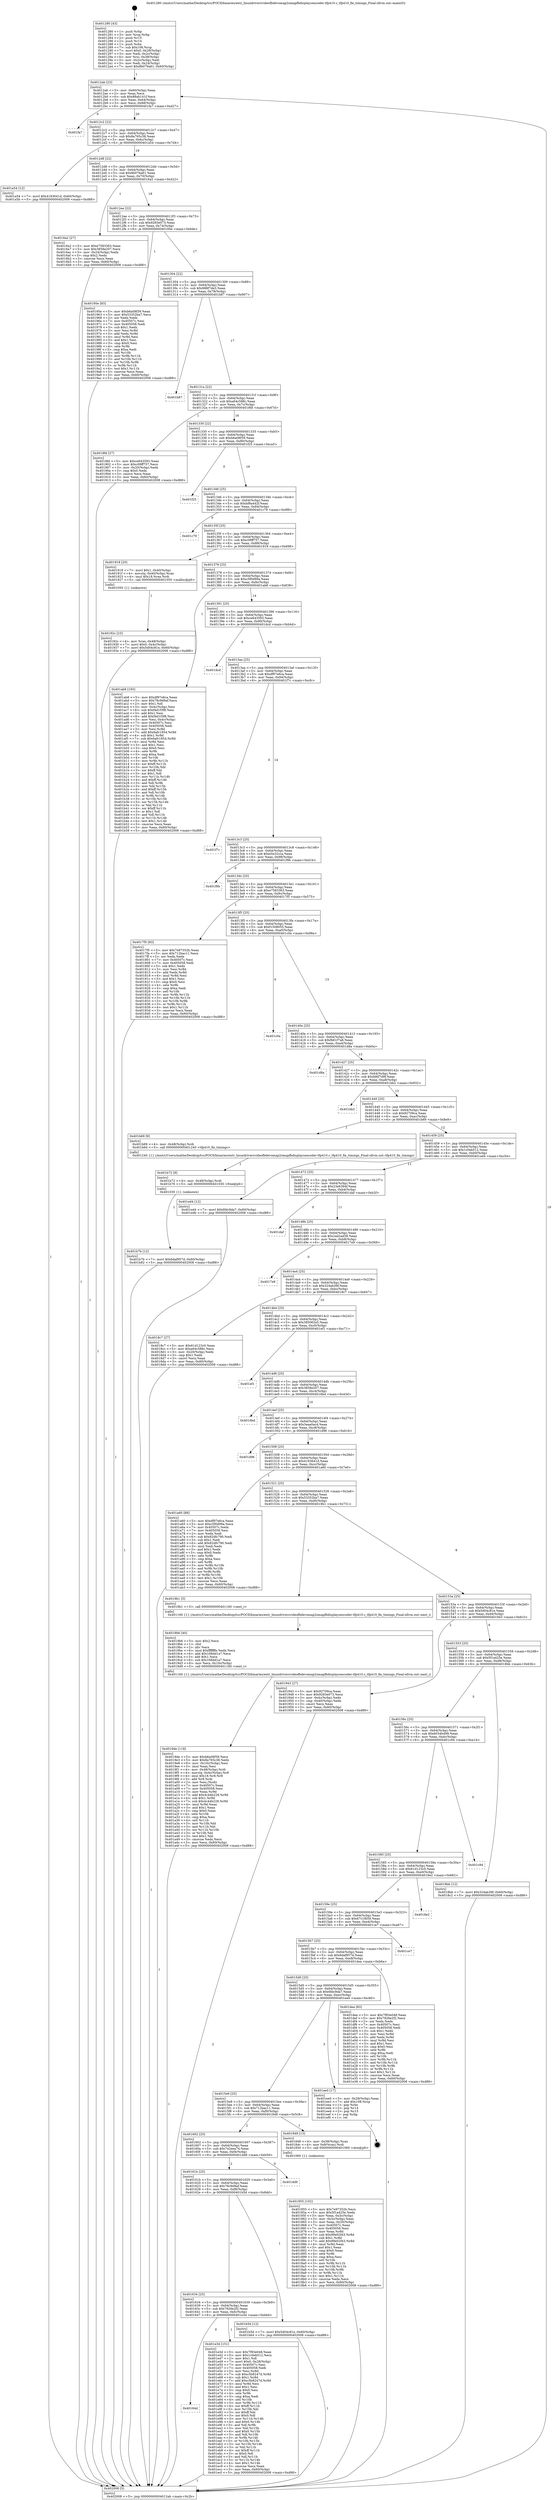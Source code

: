 digraph "0x401280" {
  label = "0x401280 (/mnt/c/Users/mathe/Desktop/tcc/POCII/binaries/extr_linuxdriversvideofbdevomap2omapfbdisplaysencoder-tfp410.c_tfp410_fix_timings_Final-ollvm.out::main(0))"
  labelloc = "t"
  node[shape=record]

  Entry [label="",width=0.3,height=0.3,shape=circle,fillcolor=black,style=filled]
  "0x4012ab" [label="{
     0x4012ab [23]\l
     | [instrs]\l
     &nbsp;&nbsp;0x4012ab \<+3\>: mov -0x60(%rbp),%eax\l
     &nbsp;&nbsp;0x4012ae \<+2\>: mov %eax,%ecx\l
     &nbsp;&nbsp;0x4012b0 \<+6\>: sub $0x88ab141f,%ecx\l
     &nbsp;&nbsp;0x4012b6 \<+3\>: mov %eax,-0x64(%rbp)\l
     &nbsp;&nbsp;0x4012b9 \<+3\>: mov %ecx,-0x68(%rbp)\l
     &nbsp;&nbsp;0x4012bc \<+6\>: je 0000000000401fa7 \<main+0xd27\>\l
  }"]
  "0x401fa7" [label="{
     0x401fa7\l
  }", style=dashed]
  "0x4012c2" [label="{
     0x4012c2 [22]\l
     | [instrs]\l
     &nbsp;&nbsp;0x4012c2 \<+5\>: jmp 00000000004012c7 \<main+0x47\>\l
     &nbsp;&nbsp;0x4012c7 \<+3\>: mov -0x64(%rbp),%eax\l
     &nbsp;&nbsp;0x4012ca \<+5\>: sub $0x8a765c38,%eax\l
     &nbsp;&nbsp;0x4012cf \<+3\>: mov %eax,-0x6c(%rbp)\l
     &nbsp;&nbsp;0x4012d2 \<+6\>: je 0000000000401a54 \<main+0x7d4\>\l
  }"]
  Exit [label="",width=0.3,height=0.3,shape=circle,fillcolor=black,style=filled,peripheries=2]
  "0x401a54" [label="{
     0x401a54 [12]\l
     | [instrs]\l
     &nbsp;&nbsp;0x401a54 \<+7\>: movl $0x4183641d,-0x60(%rbp)\l
     &nbsp;&nbsp;0x401a5b \<+5\>: jmp 0000000000402008 \<main+0xd88\>\l
  }"]
  "0x4012d8" [label="{
     0x4012d8 [22]\l
     | [instrs]\l
     &nbsp;&nbsp;0x4012d8 \<+5\>: jmp 00000000004012dd \<main+0x5d\>\l
     &nbsp;&nbsp;0x4012dd \<+3\>: mov -0x64(%rbp),%eax\l
     &nbsp;&nbsp;0x4012e0 \<+5\>: sub $0x8b076a61,%eax\l
     &nbsp;&nbsp;0x4012e5 \<+3\>: mov %eax,-0x70(%rbp)\l
     &nbsp;&nbsp;0x4012e8 \<+6\>: je 00000000004016a2 \<main+0x422\>\l
  }"]
  "0x40164d" [label="{
     0x40164d\l
  }", style=dashed]
  "0x4016a2" [label="{
     0x4016a2 [27]\l
     | [instrs]\l
     &nbsp;&nbsp;0x4016a2 \<+5\>: mov $0xe7583363,%eax\l
     &nbsp;&nbsp;0x4016a7 \<+5\>: mov $0x3858e207,%ecx\l
     &nbsp;&nbsp;0x4016ac \<+3\>: mov -0x24(%rbp),%edx\l
     &nbsp;&nbsp;0x4016af \<+3\>: cmp $0x2,%edx\l
     &nbsp;&nbsp;0x4016b2 \<+3\>: cmovne %ecx,%eax\l
     &nbsp;&nbsp;0x4016b5 \<+3\>: mov %eax,-0x60(%rbp)\l
     &nbsp;&nbsp;0x4016b8 \<+5\>: jmp 0000000000402008 \<main+0xd88\>\l
  }"]
  "0x4012ee" [label="{
     0x4012ee [22]\l
     | [instrs]\l
     &nbsp;&nbsp;0x4012ee \<+5\>: jmp 00000000004012f3 \<main+0x73\>\l
     &nbsp;&nbsp;0x4012f3 \<+3\>: mov -0x64(%rbp),%eax\l
     &nbsp;&nbsp;0x4012f6 \<+5\>: sub $0x9283e073,%eax\l
     &nbsp;&nbsp;0x4012fb \<+3\>: mov %eax,-0x74(%rbp)\l
     &nbsp;&nbsp;0x4012fe \<+6\>: je 000000000040195e \<main+0x6de\>\l
  }"]
  "0x402008" [label="{
     0x402008 [5]\l
     | [instrs]\l
     &nbsp;&nbsp;0x402008 \<+5\>: jmp 00000000004012ab \<main+0x2b\>\l
  }"]
  "0x401280" [label="{
     0x401280 [43]\l
     | [instrs]\l
     &nbsp;&nbsp;0x401280 \<+1\>: push %rbp\l
     &nbsp;&nbsp;0x401281 \<+3\>: mov %rsp,%rbp\l
     &nbsp;&nbsp;0x401284 \<+2\>: push %r15\l
     &nbsp;&nbsp;0x401286 \<+2\>: push %r14\l
     &nbsp;&nbsp;0x401288 \<+1\>: push %rbx\l
     &nbsp;&nbsp;0x401289 \<+7\>: sub $0x108,%rsp\l
     &nbsp;&nbsp;0x401290 \<+7\>: movl $0x0,-0x28(%rbp)\l
     &nbsp;&nbsp;0x401297 \<+3\>: mov %edi,-0x2c(%rbp)\l
     &nbsp;&nbsp;0x40129a \<+4\>: mov %rsi,-0x38(%rbp)\l
     &nbsp;&nbsp;0x40129e \<+3\>: mov -0x2c(%rbp),%edi\l
     &nbsp;&nbsp;0x4012a1 \<+3\>: mov %edi,-0x24(%rbp)\l
     &nbsp;&nbsp;0x4012a4 \<+7\>: movl $0x8b076a61,-0x60(%rbp)\l
  }"]
  "0x401e3d" [label="{
     0x401e3d [151]\l
     | [instrs]\l
     &nbsp;&nbsp;0x401e3d \<+5\>: mov $0x7f93e048,%eax\l
     &nbsp;&nbsp;0x401e42 \<+5\>: mov $0x1c0eb512,%ecx\l
     &nbsp;&nbsp;0x401e47 \<+2\>: mov $0x1,%dl\l
     &nbsp;&nbsp;0x401e49 \<+7\>: movl $0x0,-0x28(%rbp)\l
     &nbsp;&nbsp;0x401e50 \<+7\>: mov 0x40507c,%esi\l
     &nbsp;&nbsp;0x401e57 \<+7\>: mov 0x405058,%edi\l
     &nbsp;&nbsp;0x401e5e \<+3\>: mov %esi,%r8d\l
     &nbsp;&nbsp;0x401e61 \<+7\>: sub $0xc5b8247d,%r8d\l
     &nbsp;&nbsp;0x401e68 \<+4\>: sub $0x1,%r8d\l
     &nbsp;&nbsp;0x401e6c \<+7\>: add $0xc5b8247d,%r8d\l
     &nbsp;&nbsp;0x401e73 \<+4\>: imul %r8d,%esi\l
     &nbsp;&nbsp;0x401e77 \<+3\>: and $0x1,%esi\l
     &nbsp;&nbsp;0x401e7a \<+3\>: cmp $0x0,%esi\l
     &nbsp;&nbsp;0x401e7d \<+4\>: sete %r9b\l
     &nbsp;&nbsp;0x401e81 \<+3\>: cmp $0xa,%edi\l
     &nbsp;&nbsp;0x401e84 \<+4\>: setl %r10b\l
     &nbsp;&nbsp;0x401e88 \<+3\>: mov %r9b,%r11b\l
     &nbsp;&nbsp;0x401e8b \<+4\>: xor $0xff,%r11b\l
     &nbsp;&nbsp;0x401e8f \<+3\>: mov %r10b,%bl\l
     &nbsp;&nbsp;0x401e92 \<+3\>: xor $0xff,%bl\l
     &nbsp;&nbsp;0x401e95 \<+3\>: xor $0x0,%dl\l
     &nbsp;&nbsp;0x401e98 \<+3\>: mov %r11b,%r14b\l
     &nbsp;&nbsp;0x401e9b \<+4\>: and $0x0,%r14b\l
     &nbsp;&nbsp;0x401e9f \<+3\>: and %dl,%r9b\l
     &nbsp;&nbsp;0x401ea2 \<+3\>: mov %bl,%r15b\l
     &nbsp;&nbsp;0x401ea5 \<+4\>: and $0x0,%r15b\l
     &nbsp;&nbsp;0x401ea9 \<+3\>: and %dl,%r10b\l
     &nbsp;&nbsp;0x401eac \<+3\>: or %r9b,%r14b\l
     &nbsp;&nbsp;0x401eaf \<+3\>: or %r10b,%r15b\l
     &nbsp;&nbsp;0x401eb2 \<+3\>: xor %r15b,%r14b\l
     &nbsp;&nbsp;0x401eb5 \<+3\>: or %bl,%r11b\l
     &nbsp;&nbsp;0x401eb8 \<+4\>: xor $0xff,%r11b\l
     &nbsp;&nbsp;0x401ebc \<+3\>: or $0x0,%dl\l
     &nbsp;&nbsp;0x401ebf \<+3\>: and %dl,%r11b\l
     &nbsp;&nbsp;0x401ec2 \<+3\>: or %r11b,%r14b\l
     &nbsp;&nbsp;0x401ec5 \<+4\>: test $0x1,%r14b\l
     &nbsp;&nbsp;0x401ec9 \<+3\>: cmovne %ecx,%eax\l
     &nbsp;&nbsp;0x401ecc \<+3\>: mov %eax,-0x60(%rbp)\l
     &nbsp;&nbsp;0x401ecf \<+5\>: jmp 0000000000402008 \<main+0xd88\>\l
  }"]
  "0x40195e" [label="{
     0x40195e [83]\l
     | [instrs]\l
     &nbsp;&nbsp;0x40195e \<+5\>: mov $0xb6a08f39,%eax\l
     &nbsp;&nbsp;0x401963 \<+5\>: mov $0x53352ba7,%ecx\l
     &nbsp;&nbsp;0x401968 \<+2\>: xor %edx,%edx\l
     &nbsp;&nbsp;0x40196a \<+7\>: mov 0x40507c,%esi\l
     &nbsp;&nbsp;0x401971 \<+7\>: mov 0x405058,%edi\l
     &nbsp;&nbsp;0x401978 \<+3\>: sub $0x1,%edx\l
     &nbsp;&nbsp;0x40197b \<+3\>: mov %esi,%r8d\l
     &nbsp;&nbsp;0x40197e \<+3\>: add %edx,%r8d\l
     &nbsp;&nbsp;0x401981 \<+4\>: imul %r8d,%esi\l
     &nbsp;&nbsp;0x401985 \<+3\>: and $0x1,%esi\l
     &nbsp;&nbsp;0x401988 \<+3\>: cmp $0x0,%esi\l
     &nbsp;&nbsp;0x40198b \<+4\>: sete %r9b\l
     &nbsp;&nbsp;0x40198f \<+3\>: cmp $0xa,%edi\l
     &nbsp;&nbsp;0x401992 \<+4\>: setl %r10b\l
     &nbsp;&nbsp;0x401996 \<+3\>: mov %r9b,%r11b\l
     &nbsp;&nbsp;0x401999 \<+3\>: and %r10b,%r11b\l
     &nbsp;&nbsp;0x40199c \<+3\>: xor %r10b,%r9b\l
     &nbsp;&nbsp;0x40199f \<+3\>: or %r9b,%r11b\l
     &nbsp;&nbsp;0x4019a2 \<+4\>: test $0x1,%r11b\l
     &nbsp;&nbsp;0x4019a6 \<+3\>: cmovne %ecx,%eax\l
     &nbsp;&nbsp;0x4019a9 \<+3\>: mov %eax,-0x60(%rbp)\l
     &nbsp;&nbsp;0x4019ac \<+5\>: jmp 0000000000402008 \<main+0xd88\>\l
  }"]
  "0x401304" [label="{
     0x401304 [22]\l
     | [instrs]\l
     &nbsp;&nbsp;0x401304 \<+5\>: jmp 0000000000401309 \<main+0x89\>\l
     &nbsp;&nbsp;0x401309 \<+3\>: mov -0x64(%rbp),%eax\l
     &nbsp;&nbsp;0x40130c \<+5\>: sub $0x988f7de3,%eax\l
     &nbsp;&nbsp;0x401311 \<+3\>: mov %eax,-0x78(%rbp)\l
     &nbsp;&nbsp;0x401314 \<+6\>: je 0000000000401b87 \<main+0x907\>\l
  }"]
  "0x401b7b" [label="{
     0x401b7b [12]\l
     | [instrs]\l
     &nbsp;&nbsp;0x401b7b \<+7\>: movl $0x6daf957d,-0x60(%rbp)\l
     &nbsp;&nbsp;0x401b82 \<+5\>: jmp 0000000000402008 \<main+0xd88\>\l
  }"]
  "0x401b87" [label="{
     0x401b87\l
  }", style=dashed]
  "0x40131a" [label="{
     0x40131a [22]\l
     | [instrs]\l
     &nbsp;&nbsp;0x40131a \<+5\>: jmp 000000000040131f \<main+0x9f\>\l
     &nbsp;&nbsp;0x40131f \<+3\>: mov -0x64(%rbp),%eax\l
     &nbsp;&nbsp;0x401322 \<+5\>: sub $0xa64c588c,%eax\l
     &nbsp;&nbsp;0x401327 \<+3\>: mov %eax,-0x7c(%rbp)\l
     &nbsp;&nbsp;0x40132a \<+6\>: je 00000000004018fd \<main+0x67d\>\l
  }"]
  "0x401b72" [label="{
     0x401b72 [9]\l
     | [instrs]\l
     &nbsp;&nbsp;0x401b72 \<+4\>: mov -0x48(%rbp),%rdi\l
     &nbsp;&nbsp;0x401b76 \<+5\>: call 0000000000401030 \<free@plt\>\l
     | [calls]\l
     &nbsp;&nbsp;0x401030 \{1\} (unknown)\l
  }"]
  "0x4018fd" [label="{
     0x4018fd [27]\l
     | [instrs]\l
     &nbsp;&nbsp;0x4018fd \<+5\>: mov $0xce643593,%eax\l
     &nbsp;&nbsp;0x401902 \<+5\>: mov $0xc09ff757,%ecx\l
     &nbsp;&nbsp;0x401907 \<+3\>: mov -0x20(%rbp),%edx\l
     &nbsp;&nbsp;0x40190a \<+3\>: cmp $0x0,%edx\l
     &nbsp;&nbsp;0x40190d \<+3\>: cmove %ecx,%eax\l
     &nbsp;&nbsp;0x401910 \<+3\>: mov %eax,-0x60(%rbp)\l
     &nbsp;&nbsp;0x401913 \<+5\>: jmp 0000000000402008 \<main+0xd88\>\l
  }"]
  "0x401330" [label="{
     0x401330 [22]\l
     | [instrs]\l
     &nbsp;&nbsp;0x401330 \<+5\>: jmp 0000000000401335 \<main+0xb5\>\l
     &nbsp;&nbsp;0x401335 \<+3\>: mov -0x64(%rbp),%eax\l
     &nbsp;&nbsp;0x401338 \<+5\>: sub $0xb6a08f39,%eax\l
     &nbsp;&nbsp;0x40133d \<+3\>: mov %eax,-0x80(%rbp)\l
     &nbsp;&nbsp;0x401340 \<+6\>: je 0000000000401f25 \<main+0xca5\>\l
  }"]
  "0x401634" [label="{
     0x401634 [25]\l
     | [instrs]\l
     &nbsp;&nbsp;0x401634 \<+5\>: jmp 0000000000401639 \<main+0x3b9\>\l
     &nbsp;&nbsp;0x401639 \<+3\>: mov -0x64(%rbp),%eax\l
     &nbsp;&nbsp;0x40163c \<+5\>: sub $0x7926e2f2,%eax\l
     &nbsp;&nbsp;0x401641 \<+6\>: mov %eax,-0xfc(%rbp)\l
     &nbsp;&nbsp;0x401647 \<+6\>: je 0000000000401e3d \<main+0xbbd\>\l
  }"]
  "0x401f25" [label="{
     0x401f25\l
  }", style=dashed]
  "0x401346" [label="{
     0x401346 [25]\l
     | [instrs]\l
     &nbsp;&nbsp;0x401346 \<+5\>: jmp 000000000040134b \<main+0xcb\>\l
     &nbsp;&nbsp;0x40134b \<+3\>: mov -0x64(%rbp),%eax\l
     &nbsp;&nbsp;0x40134e \<+5\>: sub $0xbf8a442f,%eax\l
     &nbsp;&nbsp;0x401353 \<+6\>: mov %eax,-0x84(%rbp)\l
     &nbsp;&nbsp;0x401359 \<+6\>: je 0000000000401c79 \<main+0x9f9\>\l
  }"]
  "0x401b5d" [label="{
     0x401b5d [12]\l
     | [instrs]\l
     &nbsp;&nbsp;0x401b5d \<+7\>: movl $0x5d04c81e,-0x60(%rbp)\l
     &nbsp;&nbsp;0x401b64 \<+5\>: jmp 0000000000402008 \<main+0xd88\>\l
  }"]
  "0x401c79" [label="{
     0x401c79\l
  }", style=dashed]
  "0x40135f" [label="{
     0x40135f [25]\l
     | [instrs]\l
     &nbsp;&nbsp;0x40135f \<+5\>: jmp 0000000000401364 \<main+0xe4\>\l
     &nbsp;&nbsp;0x401364 \<+3\>: mov -0x64(%rbp),%eax\l
     &nbsp;&nbsp;0x401367 \<+5\>: sub $0xc09ff757,%eax\l
     &nbsp;&nbsp;0x40136c \<+6\>: mov %eax,-0x88(%rbp)\l
     &nbsp;&nbsp;0x401372 \<+6\>: je 0000000000401918 \<main+0x698\>\l
  }"]
  "0x40161b" [label="{
     0x40161b [25]\l
     | [instrs]\l
     &nbsp;&nbsp;0x40161b \<+5\>: jmp 0000000000401620 \<main+0x3a0\>\l
     &nbsp;&nbsp;0x401620 \<+3\>: mov -0x64(%rbp),%eax\l
     &nbsp;&nbsp;0x401623 \<+5\>: sub $0x78c9d9af,%eax\l
     &nbsp;&nbsp;0x401628 \<+6\>: mov %eax,-0xf8(%rbp)\l
     &nbsp;&nbsp;0x40162e \<+6\>: je 0000000000401b5d \<main+0x8dd\>\l
  }"]
  "0x401918" [label="{
     0x401918 [20]\l
     | [instrs]\l
     &nbsp;&nbsp;0x401918 \<+7\>: movl $0x1,-0x40(%rbp)\l
     &nbsp;&nbsp;0x40191f \<+4\>: movslq -0x40(%rbp),%rax\l
     &nbsp;&nbsp;0x401923 \<+4\>: imul $0x18,%rax,%rdi\l
     &nbsp;&nbsp;0x401927 \<+5\>: call 0000000000401050 \<malloc@plt\>\l
     | [calls]\l
     &nbsp;&nbsp;0x401050 \{1\} (unknown)\l
  }"]
  "0x401378" [label="{
     0x401378 [25]\l
     | [instrs]\l
     &nbsp;&nbsp;0x401378 \<+5\>: jmp 000000000040137d \<main+0xfd\>\l
     &nbsp;&nbsp;0x40137d \<+3\>: mov -0x64(%rbp),%eax\l
     &nbsp;&nbsp;0x401380 \<+5\>: sub $0xc5f0d99a,%eax\l
     &nbsp;&nbsp;0x401385 \<+6\>: mov %eax,-0x8c(%rbp)\l
     &nbsp;&nbsp;0x40138b \<+6\>: je 0000000000401ab8 \<main+0x838\>\l
  }"]
  "0x401dd9" [label="{
     0x401dd9\l
  }", style=dashed]
  "0x401ab8" [label="{
     0x401ab8 [165]\l
     | [instrs]\l
     &nbsp;&nbsp;0x401ab8 \<+5\>: mov $0xdf97e6ca,%eax\l
     &nbsp;&nbsp;0x401abd \<+5\>: mov $0x78c9d9af,%ecx\l
     &nbsp;&nbsp;0x401ac2 \<+2\>: mov $0x1,%dl\l
     &nbsp;&nbsp;0x401ac4 \<+3\>: mov -0x4c(%rbp),%esi\l
     &nbsp;&nbsp;0x401ac7 \<+6\>: sub $0xf4d1f3f8,%esi\l
     &nbsp;&nbsp;0x401acd \<+3\>: add $0x1,%esi\l
     &nbsp;&nbsp;0x401ad0 \<+6\>: add $0xf4d1f3f8,%esi\l
     &nbsp;&nbsp;0x401ad6 \<+3\>: mov %esi,-0x4c(%rbp)\l
     &nbsp;&nbsp;0x401ad9 \<+7\>: mov 0x40507c,%esi\l
     &nbsp;&nbsp;0x401ae0 \<+7\>: mov 0x405058,%edi\l
     &nbsp;&nbsp;0x401ae7 \<+3\>: mov %esi,%r8d\l
     &nbsp;&nbsp;0x401aea \<+7\>: add $0x6afc1854,%r8d\l
     &nbsp;&nbsp;0x401af1 \<+4\>: sub $0x1,%r8d\l
     &nbsp;&nbsp;0x401af5 \<+7\>: sub $0x6afc1854,%r8d\l
     &nbsp;&nbsp;0x401afc \<+4\>: imul %r8d,%esi\l
     &nbsp;&nbsp;0x401b00 \<+3\>: and $0x1,%esi\l
     &nbsp;&nbsp;0x401b03 \<+3\>: cmp $0x0,%esi\l
     &nbsp;&nbsp;0x401b06 \<+4\>: sete %r9b\l
     &nbsp;&nbsp;0x401b0a \<+3\>: cmp $0xa,%edi\l
     &nbsp;&nbsp;0x401b0d \<+4\>: setl %r10b\l
     &nbsp;&nbsp;0x401b11 \<+3\>: mov %r9b,%r11b\l
     &nbsp;&nbsp;0x401b14 \<+4\>: xor $0xff,%r11b\l
     &nbsp;&nbsp;0x401b18 \<+3\>: mov %r10b,%bl\l
     &nbsp;&nbsp;0x401b1b \<+3\>: xor $0xff,%bl\l
     &nbsp;&nbsp;0x401b1e \<+3\>: xor $0x1,%dl\l
     &nbsp;&nbsp;0x401b21 \<+3\>: mov %r11b,%r14b\l
     &nbsp;&nbsp;0x401b24 \<+4\>: and $0xff,%r14b\l
     &nbsp;&nbsp;0x401b28 \<+3\>: and %dl,%r9b\l
     &nbsp;&nbsp;0x401b2b \<+3\>: mov %bl,%r15b\l
     &nbsp;&nbsp;0x401b2e \<+4\>: and $0xff,%r15b\l
     &nbsp;&nbsp;0x401b32 \<+3\>: and %dl,%r10b\l
     &nbsp;&nbsp;0x401b35 \<+3\>: or %r9b,%r14b\l
     &nbsp;&nbsp;0x401b38 \<+3\>: or %r10b,%r15b\l
     &nbsp;&nbsp;0x401b3b \<+3\>: xor %r15b,%r14b\l
     &nbsp;&nbsp;0x401b3e \<+3\>: or %bl,%r11b\l
     &nbsp;&nbsp;0x401b41 \<+4\>: xor $0xff,%r11b\l
     &nbsp;&nbsp;0x401b45 \<+3\>: or $0x1,%dl\l
     &nbsp;&nbsp;0x401b48 \<+3\>: and %dl,%r11b\l
     &nbsp;&nbsp;0x401b4b \<+3\>: or %r11b,%r14b\l
     &nbsp;&nbsp;0x401b4e \<+4\>: test $0x1,%r14b\l
     &nbsp;&nbsp;0x401b52 \<+3\>: cmovne %ecx,%eax\l
     &nbsp;&nbsp;0x401b55 \<+3\>: mov %eax,-0x60(%rbp)\l
     &nbsp;&nbsp;0x401b58 \<+5\>: jmp 0000000000402008 \<main+0xd88\>\l
  }"]
  "0x401391" [label="{
     0x401391 [25]\l
     | [instrs]\l
     &nbsp;&nbsp;0x401391 \<+5\>: jmp 0000000000401396 \<main+0x116\>\l
     &nbsp;&nbsp;0x401396 \<+3\>: mov -0x64(%rbp),%eax\l
     &nbsp;&nbsp;0x401399 \<+5\>: sub $0xce643593,%eax\l
     &nbsp;&nbsp;0x40139e \<+6\>: mov %eax,-0x90(%rbp)\l
     &nbsp;&nbsp;0x4013a4 \<+6\>: je 0000000000401dcd \<main+0xb4d\>\l
  }"]
  "0x4019de" [label="{
     0x4019de [118]\l
     | [instrs]\l
     &nbsp;&nbsp;0x4019de \<+5\>: mov $0xb6a08f39,%ecx\l
     &nbsp;&nbsp;0x4019e3 \<+5\>: mov $0x8a765c38,%edx\l
     &nbsp;&nbsp;0x4019e8 \<+6\>: mov -0x10c(%rbp),%esi\l
     &nbsp;&nbsp;0x4019ee \<+3\>: imul %eax,%esi\l
     &nbsp;&nbsp;0x4019f1 \<+4\>: mov -0x48(%rbp),%rdi\l
     &nbsp;&nbsp;0x4019f5 \<+4\>: movslq -0x4c(%rbp),%r8\l
     &nbsp;&nbsp;0x4019f9 \<+4\>: imul $0x18,%r8,%r8\l
     &nbsp;&nbsp;0x4019fd \<+3\>: add %r8,%rdi\l
     &nbsp;&nbsp;0x401a00 \<+2\>: mov %esi,(%rdi)\l
     &nbsp;&nbsp;0x401a02 \<+7\>: mov 0x40507c,%eax\l
     &nbsp;&nbsp;0x401a09 \<+7\>: mov 0x405058,%esi\l
     &nbsp;&nbsp;0x401a10 \<+3\>: mov %eax,%r9d\l
     &nbsp;&nbsp;0x401a13 \<+7\>: add $0x4c44b228,%r9d\l
     &nbsp;&nbsp;0x401a1a \<+4\>: sub $0x1,%r9d\l
     &nbsp;&nbsp;0x401a1e \<+7\>: sub $0x4c44b228,%r9d\l
     &nbsp;&nbsp;0x401a25 \<+4\>: imul %r9d,%eax\l
     &nbsp;&nbsp;0x401a29 \<+3\>: and $0x1,%eax\l
     &nbsp;&nbsp;0x401a2c \<+3\>: cmp $0x0,%eax\l
     &nbsp;&nbsp;0x401a2f \<+4\>: sete %r10b\l
     &nbsp;&nbsp;0x401a33 \<+3\>: cmp $0xa,%esi\l
     &nbsp;&nbsp;0x401a36 \<+4\>: setl %r11b\l
     &nbsp;&nbsp;0x401a3a \<+3\>: mov %r10b,%bl\l
     &nbsp;&nbsp;0x401a3d \<+3\>: and %r11b,%bl\l
     &nbsp;&nbsp;0x401a40 \<+3\>: xor %r11b,%r10b\l
     &nbsp;&nbsp;0x401a43 \<+3\>: or %r10b,%bl\l
     &nbsp;&nbsp;0x401a46 \<+3\>: test $0x1,%bl\l
     &nbsp;&nbsp;0x401a49 \<+3\>: cmovne %edx,%ecx\l
     &nbsp;&nbsp;0x401a4c \<+3\>: mov %ecx,-0x60(%rbp)\l
     &nbsp;&nbsp;0x401a4f \<+5\>: jmp 0000000000402008 \<main+0xd88\>\l
  }"]
  "0x401dcd" [label="{
     0x401dcd\l
  }", style=dashed]
  "0x4013aa" [label="{
     0x4013aa [25]\l
     | [instrs]\l
     &nbsp;&nbsp;0x4013aa \<+5\>: jmp 00000000004013af \<main+0x12f\>\l
     &nbsp;&nbsp;0x4013af \<+3\>: mov -0x64(%rbp),%eax\l
     &nbsp;&nbsp;0x4013b2 \<+5\>: sub $0xdf97e6ca,%eax\l
     &nbsp;&nbsp;0x4013b7 \<+6\>: mov %eax,-0x94(%rbp)\l
     &nbsp;&nbsp;0x4013bd \<+6\>: je 0000000000401f7c \<main+0xcfc\>\l
  }"]
  "0x4019b6" [label="{
     0x4019b6 [40]\l
     | [instrs]\l
     &nbsp;&nbsp;0x4019b6 \<+5\>: mov $0x2,%ecx\l
     &nbsp;&nbsp;0x4019bb \<+1\>: cltd\l
     &nbsp;&nbsp;0x4019bc \<+2\>: idiv %ecx\l
     &nbsp;&nbsp;0x4019be \<+6\>: imul $0xfffffffe,%edx,%ecx\l
     &nbsp;&nbsp;0x4019c4 \<+6\>: add $0x168dd1a7,%ecx\l
     &nbsp;&nbsp;0x4019ca \<+3\>: add $0x1,%ecx\l
     &nbsp;&nbsp;0x4019cd \<+6\>: sub $0x168dd1a7,%ecx\l
     &nbsp;&nbsp;0x4019d3 \<+6\>: mov %ecx,-0x10c(%rbp)\l
     &nbsp;&nbsp;0x4019d9 \<+5\>: call 0000000000401160 \<next_i\>\l
     | [calls]\l
     &nbsp;&nbsp;0x401160 \{1\} (/mnt/c/Users/mathe/Desktop/tcc/POCII/binaries/extr_linuxdriversvideofbdevomap2omapfbdisplaysencoder-tfp410.c_tfp410_fix_timings_Final-ollvm.out::next_i)\l
  }"]
  "0x401f7c" [label="{
     0x401f7c\l
  }", style=dashed]
  "0x4013c3" [label="{
     0x4013c3 [25]\l
     | [instrs]\l
     &nbsp;&nbsp;0x4013c3 \<+5\>: jmp 00000000004013c8 \<main+0x148\>\l
     &nbsp;&nbsp;0x4013c8 \<+3\>: mov -0x64(%rbp),%eax\l
     &nbsp;&nbsp;0x4013cb \<+5\>: sub $0xe5e32cca,%eax\l
     &nbsp;&nbsp;0x4013d0 \<+6\>: mov %eax,-0x98(%rbp)\l
     &nbsp;&nbsp;0x4013d6 \<+6\>: je 0000000000401f9b \<main+0xd1b\>\l
  }"]
  "0x40192c" [label="{
     0x40192c [23]\l
     | [instrs]\l
     &nbsp;&nbsp;0x40192c \<+4\>: mov %rax,-0x48(%rbp)\l
     &nbsp;&nbsp;0x401930 \<+7\>: movl $0x0,-0x4c(%rbp)\l
     &nbsp;&nbsp;0x401937 \<+7\>: movl $0x5d04c81e,-0x60(%rbp)\l
     &nbsp;&nbsp;0x40193e \<+5\>: jmp 0000000000402008 \<main+0xd88\>\l
  }"]
  "0x401f9b" [label="{
     0x401f9b\l
  }", style=dashed]
  "0x4013dc" [label="{
     0x4013dc [25]\l
     | [instrs]\l
     &nbsp;&nbsp;0x4013dc \<+5\>: jmp 00000000004013e1 \<main+0x161\>\l
     &nbsp;&nbsp;0x4013e1 \<+3\>: mov -0x64(%rbp),%eax\l
     &nbsp;&nbsp;0x4013e4 \<+5\>: sub $0xe7583363,%eax\l
     &nbsp;&nbsp;0x4013e9 \<+6\>: mov %eax,-0x9c(%rbp)\l
     &nbsp;&nbsp;0x4013ef \<+6\>: je 00000000004017f5 \<main+0x575\>\l
  }"]
  "0x401855" [label="{
     0x401855 [102]\l
     | [instrs]\l
     &nbsp;&nbsp;0x401855 \<+5\>: mov $0x7e97352b,%ecx\l
     &nbsp;&nbsp;0x40185a \<+5\>: mov $0x5f1a425e,%edx\l
     &nbsp;&nbsp;0x40185f \<+3\>: mov %eax,-0x3c(%rbp)\l
     &nbsp;&nbsp;0x401862 \<+3\>: mov -0x3c(%rbp),%eax\l
     &nbsp;&nbsp;0x401865 \<+3\>: mov %eax,-0x20(%rbp)\l
     &nbsp;&nbsp;0x401868 \<+7\>: mov 0x40507c,%eax\l
     &nbsp;&nbsp;0x40186f \<+7\>: mov 0x405058,%esi\l
     &nbsp;&nbsp;0x401876 \<+3\>: mov %eax,%r8d\l
     &nbsp;&nbsp;0x401879 \<+7\>: sub $0x99e02f43,%r8d\l
     &nbsp;&nbsp;0x401880 \<+4\>: sub $0x1,%r8d\l
     &nbsp;&nbsp;0x401884 \<+7\>: add $0x99e02f43,%r8d\l
     &nbsp;&nbsp;0x40188b \<+4\>: imul %r8d,%eax\l
     &nbsp;&nbsp;0x40188f \<+3\>: and $0x1,%eax\l
     &nbsp;&nbsp;0x401892 \<+3\>: cmp $0x0,%eax\l
     &nbsp;&nbsp;0x401895 \<+4\>: sete %r9b\l
     &nbsp;&nbsp;0x401899 \<+3\>: cmp $0xa,%esi\l
     &nbsp;&nbsp;0x40189c \<+4\>: setl %r10b\l
     &nbsp;&nbsp;0x4018a0 \<+3\>: mov %r9b,%r11b\l
     &nbsp;&nbsp;0x4018a3 \<+3\>: and %r10b,%r11b\l
     &nbsp;&nbsp;0x4018a6 \<+3\>: xor %r10b,%r9b\l
     &nbsp;&nbsp;0x4018a9 \<+3\>: or %r9b,%r11b\l
     &nbsp;&nbsp;0x4018ac \<+4\>: test $0x1,%r11b\l
     &nbsp;&nbsp;0x4018b0 \<+3\>: cmovne %edx,%ecx\l
     &nbsp;&nbsp;0x4018b3 \<+3\>: mov %ecx,-0x60(%rbp)\l
     &nbsp;&nbsp;0x4018b6 \<+5\>: jmp 0000000000402008 \<main+0xd88\>\l
  }"]
  "0x4017f5" [label="{
     0x4017f5 [83]\l
     | [instrs]\l
     &nbsp;&nbsp;0x4017f5 \<+5\>: mov $0x7e97352b,%eax\l
     &nbsp;&nbsp;0x4017fa \<+5\>: mov $0x712bac11,%ecx\l
     &nbsp;&nbsp;0x4017ff \<+2\>: xor %edx,%edx\l
     &nbsp;&nbsp;0x401801 \<+7\>: mov 0x40507c,%esi\l
     &nbsp;&nbsp;0x401808 \<+7\>: mov 0x405058,%edi\l
     &nbsp;&nbsp;0x40180f \<+3\>: sub $0x1,%edx\l
     &nbsp;&nbsp;0x401812 \<+3\>: mov %esi,%r8d\l
     &nbsp;&nbsp;0x401815 \<+3\>: add %edx,%r8d\l
     &nbsp;&nbsp;0x401818 \<+4\>: imul %r8d,%esi\l
     &nbsp;&nbsp;0x40181c \<+3\>: and $0x1,%esi\l
     &nbsp;&nbsp;0x40181f \<+3\>: cmp $0x0,%esi\l
     &nbsp;&nbsp;0x401822 \<+4\>: sete %r9b\l
     &nbsp;&nbsp;0x401826 \<+3\>: cmp $0xa,%edi\l
     &nbsp;&nbsp;0x401829 \<+4\>: setl %r10b\l
     &nbsp;&nbsp;0x40182d \<+3\>: mov %r9b,%r11b\l
     &nbsp;&nbsp;0x401830 \<+3\>: and %r10b,%r11b\l
     &nbsp;&nbsp;0x401833 \<+3\>: xor %r10b,%r9b\l
     &nbsp;&nbsp;0x401836 \<+3\>: or %r9b,%r11b\l
     &nbsp;&nbsp;0x401839 \<+4\>: test $0x1,%r11b\l
     &nbsp;&nbsp;0x40183d \<+3\>: cmovne %ecx,%eax\l
     &nbsp;&nbsp;0x401840 \<+3\>: mov %eax,-0x60(%rbp)\l
     &nbsp;&nbsp;0x401843 \<+5\>: jmp 0000000000402008 \<main+0xd88\>\l
  }"]
  "0x4013f5" [label="{
     0x4013f5 [25]\l
     | [instrs]\l
     &nbsp;&nbsp;0x4013f5 \<+5\>: jmp 00000000004013fa \<main+0x17a\>\l
     &nbsp;&nbsp;0x4013fa \<+3\>: mov -0x64(%rbp),%eax\l
     &nbsp;&nbsp;0x4013fd \<+5\>: sub $0xf1508055,%eax\l
     &nbsp;&nbsp;0x401402 \<+6\>: mov %eax,-0xa0(%rbp)\l
     &nbsp;&nbsp;0x401408 \<+6\>: je 0000000000401c0a \<main+0x98a\>\l
  }"]
  "0x401602" [label="{
     0x401602 [25]\l
     | [instrs]\l
     &nbsp;&nbsp;0x401602 \<+5\>: jmp 0000000000401607 \<main+0x387\>\l
     &nbsp;&nbsp;0x401607 \<+3\>: mov -0x64(%rbp),%eax\l
     &nbsp;&nbsp;0x40160a \<+5\>: sub $0x742eea74,%eax\l
     &nbsp;&nbsp;0x40160f \<+6\>: mov %eax,-0xf4(%rbp)\l
     &nbsp;&nbsp;0x401615 \<+6\>: je 0000000000401dd9 \<main+0xb59\>\l
  }"]
  "0x401c0a" [label="{
     0x401c0a\l
  }", style=dashed]
  "0x40140e" [label="{
     0x40140e [25]\l
     | [instrs]\l
     &nbsp;&nbsp;0x40140e \<+5\>: jmp 0000000000401413 \<main+0x193\>\l
     &nbsp;&nbsp;0x401413 \<+3\>: mov -0x64(%rbp),%eax\l
     &nbsp;&nbsp;0x401416 \<+5\>: sub $0xfb61f7a8,%eax\l
     &nbsp;&nbsp;0x40141b \<+6\>: mov %eax,-0xa4(%rbp)\l
     &nbsp;&nbsp;0x401421 \<+6\>: je 0000000000401d8a \<main+0xb0a\>\l
  }"]
  "0x401848" [label="{
     0x401848 [13]\l
     | [instrs]\l
     &nbsp;&nbsp;0x401848 \<+4\>: mov -0x38(%rbp),%rax\l
     &nbsp;&nbsp;0x40184c \<+4\>: mov 0x8(%rax),%rdi\l
     &nbsp;&nbsp;0x401850 \<+5\>: call 0000000000401060 \<atoi@plt\>\l
     | [calls]\l
     &nbsp;&nbsp;0x401060 \{1\} (unknown)\l
  }"]
  "0x401d8a" [label="{
     0x401d8a\l
  }", style=dashed]
  "0x401427" [label="{
     0x401427 [25]\l
     | [instrs]\l
     &nbsp;&nbsp;0x401427 \<+5\>: jmp 000000000040142c \<main+0x1ac\>\l
     &nbsp;&nbsp;0x40142c \<+3\>: mov -0x64(%rbp),%eax\l
     &nbsp;&nbsp;0x40142f \<+5\>: sub $0xfd6f7d9f,%eax\l
     &nbsp;&nbsp;0x401434 \<+6\>: mov %eax,-0xa8(%rbp)\l
     &nbsp;&nbsp;0x40143a \<+6\>: je 0000000000401bb2 \<main+0x932\>\l
  }"]
  "0x4015e9" [label="{
     0x4015e9 [25]\l
     | [instrs]\l
     &nbsp;&nbsp;0x4015e9 \<+5\>: jmp 00000000004015ee \<main+0x36e\>\l
     &nbsp;&nbsp;0x4015ee \<+3\>: mov -0x64(%rbp),%eax\l
     &nbsp;&nbsp;0x4015f1 \<+5\>: sub $0x712bac11,%eax\l
     &nbsp;&nbsp;0x4015f6 \<+6\>: mov %eax,-0xf0(%rbp)\l
     &nbsp;&nbsp;0x4015fc \<+6\>: je 0000000000401848 \<main+0x5c8\>\l
  }"]
  "0x401bb2" [label="{
     0x401bb2\l
  }", style=dashed]
  "0x401440" [label="{
     0x401440 [25]\l
     | [instrs]\l
     &nbsp;&nbsp;0x401440 \<+5\>: jmp 0000000000401445 \<main+0x1c5\>\l
     &nbsp;&nbsp;0x401445 \<+3\>: mov -0x64(%rbp),%eax\l
     &nbsp;&nbsp;0x401448 \<+5\>: sub $0x92709ca,%eax\l
     &nbsp;&nbsp;0x40144d \<+6\>: mov %eax,-0xac(%rbp)\l
     &nbsp;&nbsp;0x401453 \<+6\>: je 0000000000401b69 \<main+0x8e9\>\l
  }"]
  "0x401ee0" [label="{
     0x401ee0 [17]\l
     | [instrs]\l
     &nbsp;&nbsp;0x401ee0 \<+3\>: mov -0x28(%rbp),%eax\l
     &nbsp;&nbsp;0x401ee3 \<+7\>: add $0x108,%rsp\l
     &nbsp;&nbsp;0x401eea \<+1\>: pop %rbx\l
     &nbsp;&nbsp;0x401eeb \<+2\>: pop %r14\l
     &nbsp;&nbsp;0x401eed \<+2\>: pop %r15\l
     &nbsp;&nbsp;0x401eef \<+1\>: pop %rbp\l
     &nbsp;&nbsp;0x401ef0 \<+1\>: ret\l
  }"]
  "0x401b69" [label="{
     0x401b69 [9]\l
     | [instrs]\l
     &nbsp;&nbsp;0x401b69 \<+4\>: mov -0x48(%rbp),%rdi\l
     &nbsp;&nbsp;0x401b6d \<+5\>: call 0000000000401240 \<tfp410_fix_timings\>\l
     | [calls]\l
     &nbsp;&nbsp;0x401240 \{1\} (/mnt/c/Users/mathe/Desktop/tcc/POCII/binaries/extr_linuxdriversvideofbdevomap2omapfbdisplaysencoder-tfp410.c_tfp410_fix_timings_Final-ollvm.out::tfp410_fix_timings)\l
  }"]
  "0x401459" [label="{
     0x401459 [25]\l
     | [instrs]\l
     &nbsp;&nbsp;0x401459 \<+5\>: jmp 000000000040145e \<main+0x1de\>\l
     &nbsp;&nbsp;0x40145e \<+3\>: mov -0x64(%rbp),%eax\l
     &nbsp;&nbsp;0x401461 \<+5\>: sub $0x1c0eb512,%eax\l
     &nbsp;&nbsp;0x401466 \<+6\>: mov %eax,-0xb0(%rbp)\l
     &nbsp;&nbsp;0x40146c \<+6\>: je 0000000000401ed4 \<main+0xc54\>\l
  }"]
  "0x4015d0" [label="{
     0x4015d0 [25]\l
     | [instrs]\l
     &nbsp;&nbsp;0x4015d0 \<+5\>: jmp 00000000004015d5 \<main+0x355\>\l
     &nbsp;&nbsp;0x4015d5 \<+3\>: mov -0x64(%rbp),%eax\l
     &nbsp;&nbsp;0x4015d8 \<+5\>: sub $0x6fdc9da7,%eax\l
     &nbsp;&nbsp;0x4015dd \<+6\>: mov %eax,-0xec(%rbp)\l
     &nbsp;&nbsp;0x4015e3 \<+6\>: je 0000000000401ee0 \<main+0xc60\>\l
  }"]
  "0x401ed4" [label="{
     0x401ed4 [12]\l
     | [instrs]\l
     &nbsp;&nbsp;0x401ed4 \<+7\>: movl $0x6fdc9da7,-0x60(%rbp)\l
     &nbsp;&nbsp;0x401edb \<+5\>: jmp 0000000000402008 \<main+0xd88\>\l
  }"]
  "0x401472" [label="{
     0x401472 [25]\l
     | [instrs]\l
     &nbsp;&nbsp;0x401472 \<+5\>: jmp 0000000000401477 \<main+0x1f7\>\l
     &nbsp;&nbsp;0x401477 \<+3\>: mov -0x64(%rbp),%eax\l
     &nbsp;&nbsp;0x40147a \<+5\>: sub $0x23e6394f,%eax\l
     &nbsp;&nbsp;0x40147f \<+6\>: mov %eax,-0xb4(%rbp)\l
     &nbsp;&nbsp;0x401485 \<+6\>: je 0000000000401daf \<main+0xb2f\>\l
  }"]
  "0x401dea" [label="{
     0x401dea [83]\l
     | [instrs]\l
     &nbsp;&nbsp;0x401dea \<+5\>: mov $0x7f93e048,%eax\l
     &nbsp;&nbsp;0x401def \<+5\>: mov $0x7926e2f2,%ecx\l
     &nbsp;&nbsp;0x401df4 \<+2\>: xor %edx,%edx\l
     &nbsp;&nbsp;0x401df6 \<+7\>: mov 0x40507c,%esi\l
     &nbsp;&nbsp;0x401dfd \<+7\>: mov 0x405058,%edi\l
     &nbsp;&nbsp;0x401e04 \<+3\>: sub $0x1,%edx\l
     &nbsp;&nbsp;0x401e07 \<+3\>: mov %esi,%r8d\l
     &nbsp;&nbsp;0x401e0a \<+3\>: add %edx,%r8d\l
     &nbsp;&nbsp;0x401e0d \<+4\>: imul %r8d,%esi\l
     &nbsp;&nbsp;0x401e11 \<+3\>: and $0x1,%esi\l
     &nbsp;&nbsp;0x401e14 \<+3\>: cmp $0x0,%esi\l
     &nbsp;&nbsp;0x401e17 \<+4\>: sete %r9b\l
     &nbsp;&nbsp;0x401e1b \<+3\>: cmp $0xa,%edi\l
     &nbsp;&nbsp;0x401e1e \<+4\>: setl %r10b\l
     &nbsp;&nbsp;0x401e22 \<+3\>: mov %r9b,%r11b\l
     &nbsp;&nbsp;0x401e25 \<+3\>: and %r10b,%r11b\l
     &nbsp;&nbsp;0x401e28 \<+3\>: xor %r10b,%r9b\l
     &nbsp;&nbsp;0x401e2b \<+3\>: or %r9b,%r11b\l
     &nbsp;&nbsp;0x401e2e \<+4\>: test $0x1,%r11b\l
     &nbsp;&nbsp;0x401e32 \<+3\>: cmovne %ecx,%eax\l
     &nbsp;&nbsp;0x401e35 \<+3\>: mov %eax,-0x60(%rbp)\l
     &nbsp;&nbsp;0x401e38 \<+5\>: jmp 0000000000402008 \<main+0xd88\>\l
  }"]
  "0x401daf" [label="{
     0x401daf\l
  }", style=dashed]
  "0x40148b" [label="{
     0x40148b [25]\l
     | [instrs]\l
     &nbsp;&nbsp;0x40148b \<+5\>: jmp 0000000000401490 \<main+0x210\>\l
     &nbsp;&nbsp;0x401490 \<+3\>: mov -0x64(%rbp),%eax\l
     &nbsp;&nbsp;0x401493 \<+5\>: sub $0x2ad2ad38,%eax\l
     &nbsp;&nbsp;0x401498 \<+6\>: mov %eax,-0xb8(%rbp)\l
     &nbsp;&nbsp;0x40149e \<+6\>: je 00000000004017e9 \<main+0x569\>\l
  }"]
  "0x4015b7" [label="{
     0x4015b7 [25]\l
     | [instrs]\l
     &nbsp;&nbsp;0x4015b7 \<+5\>: jmp 00000000004015bc \<main+0x33c\>\l
     &nbsp;&nbsp;0x4015bc \<+3\>: mov -0x64(%rbp),%eax\l
     &nbsp;&nbsp;0x4015bf \<+5\>: sub $0x6daf957d,%eax\l
     &nbsp;&nbsp;0x4015c4 \<+6\>: mov %eax,-0xe8(%rbp)\l
     &nbsp;&nbsp;0x4015ca \<+6\>: je 0000000000401dea \<main+0xb6a\>\l
  }"]
  "0x4017e9" [label="{
     0x4017e9\l
  }", style=dashed]
  "0x4014a4" [label="{
     0x4014a4 [25]\l
     | [instrs]\l
     &nbsp;&nbsp;0x4014a4 \<+5\>: jmp 00000000004014a9 \<main+0x229\>\l
     &nbsp;&nbsp;0x4014a9 \<+3\>: mov -0x64(%rbp),%eax\l
     &nbsp;&nbsp;0x4014ac \<+5\>: sub $0x324ab39f,%eax\l
     &nbsp;&nbsp;0x4014b1 \<+6\>: mov %eax,-0xbc(%rbp)\l
     &nbsp;&nbsp;0x4014b7 \<+6\>: je 00000000004018c7 \<main+0x647\>\l
  }"]
  "0x401ce7" [label="{
     0x401ce7\l
  }", style=dashed]
  "0x4018c7" [label="{
     0x4018c7 [27]\l
     | [instrs]\l
     &nbsp;&nbsp;0x4018c7 \<+5\>: mov $0x61d123c0,%eax\l
     &nbsp;&nbsp;0x4018cc \<+5\>: mov $0xa64c588c,%ecx\l
     &nbsp;&nbsp;0x4018d1 \<+3\>: mov -0x20(%rbp),%edx\l
     &nbsp;&nbsp;0x4018d4 \<+3\>: cmp $0x1,%edx\l
     &nbsp;&nbsp;0x4018d7 \<+3\>: cmovl %ecx,%eax\l
     &nbsp;&nbsp;0x4018da \<+3\>: mov %eax,-0x60(%rbp)\l
     &nbsp;&nbsp;0x4018dd \<+5\>: jmp 0000000000402008 \<main+0xd88\>\l
  }"]
  "0x4014bd" [label="{
     0x4014bd [25]\l
     | [instrs]\l
     &nbsp;&nbsp;0x4014bd \<+5\>: jmp 00000000004014c2 \<main+0x242\>\l
     &nbsp;&nbsp;0x4014c2 \<+3\>: mov -0x64(%rbp),%eax\l
     &nbsp;&nbsp;0x4014c5 \<+5\>: sub $0x385062e5,%eax\l
     &nbsp;&nbsp;0x4014ca \<+6\>: mov %eax,-0xc0(%rbp)\l
     &nbsp;&nbsp;0x4014d0 \<+6\>: je 0000000000401ef1 \<main+0xc71\>\l
  }"]
  "0x40159e" [label="{
     0x40159e [25]\l
     | [instrs]\l
     &nbsp;&nbsp;0x40159e \<+5\>: jmp 00000000004015a3 \<main+0x323\>\l
     &nbsp;&nbsp;0x4015a3 \<+3\>: mov -0x64(%rbp),%eax\l
     &nbsp;&nbsp;0x4015a6 \<+5\>: sub $0x67c1f659,%eax\l
     &nbsp;&nbsp;0x4015ab \<+6\>: mov %eax,-0xe4(%rbp)\l
     &nbsp;&nbsp;0x4015b1 \<+6\>: je 0000000000401ce7 \<main+0xa67\>\l
  }"]
  "0x401ef1" [label="{
     0x401ef1\l
  }", style=dashed]
  "0x4014d6" [label="{
     0x4014d6 [25]\l
     | [instrs]\l
     &nbsp;&nbsp;0x4014d6 \<+5\>: jmp 00000000004014db \<main+0x25b\>\l
     &nbsp;&nbsp;0x4014db \<+3\>: mov -0x64(%rbp),%eax\l
     &nbsp;&nbsp;0x4014de \<+5\>: sub $0x3858e207,%eax\l
     &nbsp;&nbsp;0x4014e3 \<+6\>: mov %eax,-0xc4(%rbp)\l
     &nbsp;&nbsp;0x4014e9 \<+6\>: je 00000000004016bd \<main+0x43d\>\l
  }"]
  "0x4018e2" [label="{
     0x4018e2\l
  }", style=dashed]
  "0x4016bd" [label="{
     0x4016bd\l
  }", style=dashed]
  "0x4014ef" [label="{
     0x4014ef [25]\l
     | [instrs]\l
     &nbsp;&nbsp;0x4014ef \<+5\>: jmp 00000000004014f4 \<main+0x274\>\l
     &nbsp;&nbsp;0x4014f4 \<+3\>: mov -0x64(%rbp),%eax\l
     &nbsp;&nbsp;0x4014f7 \<+5\>: sub $0x3eaa0ac4,%eax\l
     &nbsp;&nbsp;0x4014fc \<+6\>: mov %eax,-0xc8(%rbp)\l
     &nbsp;&nbsp;0x401502 \<+6\>: je 0000000000401d96 \<main+0xb16\>\l
  }"]
  "0x401585" [label="{
     0x401585 [25]\l
     | [instrs]\l
     &nbsp;&nbsp;0x401585 \<+5\>: jmp 000000000040158a \<main+0x30a\>\l
     &nbsp;&nbsp;0x40158a \<+3\>: mov -0x64(%rbp),%eax\l
     &nbsp;&nbsp;0x40158d \<+5\>: sub $0x61d123c0,%eax\l
     &nbsp;&nbsp;0x401592 \<+6\>: mov %eax,-0xe0(%rbp)\l
     &nbsp;&nbsp;0x401598 \<+6\>: je 00000000004018e2 \<main+0x662\>\l
  }"]
  "0x401d96" [label="{
     0x401d96\l
  }", style=dashed]
  "0x401508" [label="{
     0x401508 [25]\l
     | [instrs]\l
     &nbsp;&nbsp;0x401508 \<+5\>: jmp 000000000040150d \<main+0x28d\>\l
     &nbsp;&nbsp;0x40150d \<+3\>: mov -0x64(%rbp),%eax\l
     &nbsp;&nbsp;0x401510 \<+5\>: sub $0x4183641d,%eax\l
     &nbsp;&nbsp;0x401515 \<+6\>: mov %eax,-0xcc(%rbp)\l
     &nbsp;&nbsp;0x40151b \<+6\>: je 0000000000401a60 \<main+0x7e0\>\l
  }"]
  "0x401c94" [label="{
     0x401c94\l
  }", style=dashed]
  "0x401a60" [label="{
     0x401a60 [88]\l
     | [instrs]\l
     &nbsp;&nbsp;0x401a60 \<+5\>: mov $0xdf97e6ca,%eax\l
     &nbsp;&nbsp;0x401a65 \<+5\>: mov $0xc5f0d99a,%ecx\l
     &nbsp;&nbsp;0x401a6a \<+7\>: mov 0x40507c,%edx\l
     &nbsp;&nbsp;0x401a71 \<+7\>: mov 0x405058,%esi\l
     &nbsp;&nbsp;0x401a78 \<+2\>: mov %edx,%edi\l
     &nbsp;&nbsp;0x401a7a \<+6\>: sub $0x82dfc790,%edi\l
     &nbsp;&nbsp;0x401a80 \<+3\>: sub $0x1,%edi\l
     &nbsp;&nbsp;0x401a83 \<+6\>: add $0x82dfc790,%edi\l
     &nbsp;&nbsp;0x401a89 \<+3\>: imul %edi,%edx\l
     &nbsp;&nbsp;0x401a8c \<+3\>: and $0x1,%edx\l
     &nbsp;&nbsp;0x401a8f \<+3\>: cmp $0x0,%edx\l
     &nbsp;&nbsp;0x401a92 \<+4\>: sete %r8b\l
     &nbsp;&nbsp;0x401a96 \<+3\>: cmp $0xa,%esi\l
     &nbsp;&nbsp;0x401a99 \<+4\>: setl %r9b\l
     &nbsp;&nbsp;0x401a9d \<+3\>: mov %r8b,%r10b\l
     &nbsp;&nbsp;0x401aa0 \<+3\>: and %r9b,%r10b\l
     &nbsp;&nbsp;0x401aa3 \<+3\>: xor %r9b,%r8b\l
     &nbsp;&nbsp;0x401aa6 \<+3\>: or %r8b,%r10b\l
     &nbsp;&nbsp;0x401aa9 \<+4\>: test $0x1,%r10b\l
     &nbsp;&nbsp;0x401aad \<+3\>: cmovne %ecx,%eax\l
     &nbsp;&nbsp;0x401ab0 \<+3\>: mov %eax,-0x60(%rbp)\l
     &nbsp;&nbsp;0x401ab3 \<+5\>: jmp 0000000000402008 \<main+0xd88\>\l
  }"]
  "0x401521" [label="{
     0x401521 [25]\l
     | [instrs]\l
     &nbsp;&nbsp;0x401521 \<+5\>: jmp 0000000000401526 \<main+0x2a6\>\l
     &nbsp;&nbsp;0x401526 \<+3\>: mov -0x64(%rbp),%eax\l
     &nbsp;&nbsp;0x401529 \<+5\>: sub $0x53352ba7,%eax\l
     &nbsp;&nbsp;0x40152e \<+6\>: mov %eax,-0xd0(%rbp)\l
     &nbsp;&nbsp;0x401534 \<+6\>: je 00000000004019b1 \<main+0x731\>\l
  }"]
  "0x40156c" [label="{
     0x40156c [25]\l
     | [instrs]\l
     &nbsp;&nbsp;0x40156c \<+5\>: jmp 0000000000401571 \<main+0x2f1\>\l
     &nbsp;&nbsp;0x401571 \<+3\>: mov -0x64(%rbp),%eax\l
     &nbsp;&nbsp;0x401574 \<+5\>: sub $0x6034b499,%eax\l
     &nbsp;&nbsp;0x401579 \<+6\>: mov %eax,-0xdc(%rbp)\l
     &nbsp;&nbsp;0x40157f \<+6\>: je 0000000000401c94 \<main+0xa14\>\l
  }"]
  "0x4019b1" [label="{
     0x4019b1 [5]\l
     | [instrs]\l
     &nbsp;&nbsp;0x4019b1 \<+5\>: call 0000000000401160 \<next_i\>\l
     | [calls]\l
     &nbsp;&nbsp;0x401160 \{1\} (/mnt/c/Users/mathe/Desktop/tcc/POCII/binaries/extr_linuxdriversvideofbdevomap2omapfbdisplaysencoder-tfp410.c_tfp410_fix_timings_Final-ollvm.out::next_i)\l
  }"]
  "0x40153a" [label="{
     0x40153a [25]\l
     | [instrs]\l
     &nbsp;&nbsp;0x40153a \<+5\>: jmp 000000000040153f \<main+0x2bf\>\l
     &nbsp;&nbsp;0x40153f \<+3\>: mov -0x64(%rbp),%eax\l
     &nbsp;&nbsp;0x401542 \<+5\>: sub $0x5d04c81e,%eax\l
     &nbsp;&nbsp;0x401547 \<+6\>: mov %eax,-0xd4(%rbp)\l
     &nbsp;&nbsp;0x40154d \<+6\>: je 0000000000401943 \<main+0x6c3\>\l
  }"]
  "0x4018bb" [label="{
     0x4018bb [12]\l
     | [instrs]\l
     &nbsp;&nbsp;0x4018bb \<+7\>: movl $0x324ab39f,-0x60(%rbp)\l
     &nbsp;&nbsp;0x4018c2 \<+5\>: jmp 0000000000402008 \<main+0xd88\>\l
  }"]
  "0x401943" [label="{
     0x401943 [27]\l
     | [instrs]\l
     &nbsp;&nbsp;0x401943 \<+5\>: mov $0x92709ca,%eax\l
     &nbsp;&nbsp;0x401948 \<+5\>: mov $0x9283e073,%ecx\l
     &nbsp;&nbsp;0x40194d \<+3\>: mov -0x4c(%rbp),%edx\l
     &nbsp;&nbsp;0x401950 \<+3\>: cmp -0x40(%rbp),%edx\l
     &nbsp;&nbsp;0x401953 \<+3\>: cmovl %ecx,%eax\l
     &nbsp;&nbsp;0x401956 \<+3\>: mov %eax,-0x60(%rbp)\l
     &nbsp;&nbsp;0x401959 \<+5\>: jmp 0000000000402008 \<main+0xd88\>\l
  }"]
  "0x401553" [label="{
     0x401553 [25]\l
     | [instrs]\l
     &nbsp;&nbsp;0x401553 \<+5\>: jmp 0000000000401558 \<main+0x2d8\>\l
     &nbsp;&nbsp;0x401558 \<+3\>: mov -0x64(%rbp),%eax\l
     &nbsp;&nbsp;0x40155b \<+5\>: sub $0x5f1a425e,%eax\l
     &nbsp;&nbsp;0x401560 \<+6\>: mov %eax,-0xd8(%rbp)\l
     &nbsp;&nbsp;0x401566 \<+6\>: je 00000000004018bb \<main+0x63b\>\l
  }"]
  Entry -> "0x401280" [label=" 1"]
  "0x4012ab" -> "0x401fa7" [label=" 0"]
  "0x4012ab" -> "0x4012c2" [label=" 20"]
  "0x401ee0" -> Exit [label=" 1"]
  "0x4012c2" -> "0x401a54" [label=" 1"]
  "0x4012c2" -> "0x4012d8" [label=" 19"]
  "0x401ed4" -> "0x402008" [label=" 1"]
  "0x4012d8" -> "0x4016a2" [label=" 1"]
  "0x4012d8" -> "0x4012ee" [label=" 18"]
  "0x4016a2" -> "0x402008" [label=" 1"]
  "0x401280" -> "0x4012ab" [label=" 1"]
  "0x402008" -> "0x4012ab" [label=" 19"]
  "0x401e3d" -> "0x402008" [label=" 1"]
  "0x4012ee" -> "0x40195e" [label=" 1"]
  "0x4012ee" -> "0x401304" [label=" 17"]
  "0x401634" -> "0x40164d" [label=" 0"]
  "0x401304" -> "0x401b87" [label=" 0"]
  "0x401304" -> "0x40131a" [label=" 17"]
  "0x401634" -> "0x401e3d" [label=" 1"]
  "0x40131a" -> "0x4018fd" [label=" 1"]
  "0x40131a" -> "0x401330" [label=" 16"]
  "0x401dea" -> "0x402008" [label=" 1"]
  "0x401330" -> "0x401f25" [label=" 0"]
  "0x401330" -> "0x401346" [label=" 16"]
  "0x401b7b" -> "0x402008" [label=" 1"]
  "0x401346" -> "0x401c79" [label=" 0"]
  "0x401346" -> "0x40135f" [label=" 16"]
  "0x401b72" -> "0x401b7b" [label=" 1"]
  "0x40135f" -> "0x401918" [label=" 1"]
  "0x40135f" -> "0x401378" [label=" 15"]
  "0x401b5d" -> "0x402008" [label=" 1"]
  "0x401378" -> "0x401ab8" [label=" 1"]
  "0x401378" -> "0x401391" [label=" 14"]
  "0x40161b" -> "0x401634" [label=" 1"]
  "0x401391" -> "0x401dcd" [label=" 0"]
  "0x401391" -> "0x4013aa" [label=" 14"]
  "0x401b69" -> "0x401b72" [label=" 1"]
  "0x4013aa" -> "0x401f7c" [label=" 0"]
  "0x4013aa" -> "0x4013c3" [label=" 14"]
  "0x401602" -> "0x40161b" [label=" 2"]
  "0x4013c3" -> "0x401f9b" [label=" 0"]
  "0x4013c3" -> "0x4013dc" [label=" 14"]
  "0x401602" -> "0x401dd9" [label=" 0"]
  "0x4013dc" -> "0x4017f5" [label=" 1"]
  "0x4013dc" -> "0x4013f5" [label=" 13"]
  "0x4017f5" -> "0x402008" [label=" 1"]
  "0x40161b" -> "0x401b5d" [label=" 1"]
  "0x4013f5" -> "0x401c0a" [label=" 0"]
  "0x4013f5" -> "0x40140e" [label=" 13"]
  "0x401ab8" -> "0x402008" [label=" 1"]
  "0x40140e" -> "0x401d8a" [label=" 0"]
  "0x40140e" -> "0x401427" [label=" 13"]
  "0x401a60" -> "0x402008" [label=" 1"]
  "0x401427" -> "0x401bb2" [label=" 0"]
  "0x401427" -> "0x401440" [label=" 13"]
  "0x4019de" -> "0x402008" [label=" 1"]
  "0x401440" -> "0x401b69" [label=" 1"]
  "0x401440" -> "0x401459" [label=" 12"]
  "0x4019b6" -> "0x4019de" [label=" 1"]
  "0x401459" -> "0x401ed4" [label=" 1"]
  "0x401459" -> "0x401472" [label=" 11"]
  "0x40195e" -> "0x402008" [label=" 1"]
  "0x401472" -> "0x401daf" [label=" 0"]
  "0x401472" -> "0x40148b" [label=" 11"]
  "0x401943" -> "0x402008" [label=" 2"]
  "0x40148b" -> "0x4017e9" [label=" 0"]
  "0x40148b" -> "0x4014a4" [label=" 11"]
  "0x401918" -> "0x40192c" [label=" 1"]
  "0x4014a4" -> "0x4018c7" [label=" 1"]
  "0x4014a4" -> "0x4014bd" [label=" 10"]
  "0x4018fd" -> "0x402008" [label=" 1"]
  "0x4014bd" -> "0x401ef1" [label=" 0"]
  "0x4014bd" -> "0x4014d6" [label=" 10"]
  "0x4018bb" -> "0x402008" [label=" 1"]
  "0x4014d6" -> "0x4016bd" [label=" 0"]
  "0x4014d6" -> "0x4014ef" [label=" 10"]
  "0x401855" -> "0x402008" [label=" 1"]
  "0x4014ef" -> "0x401d96" [label=" 0"]
  "0x4014ef" -> "0x401508" [label=" 10"]
  "0x4015e9" -> "0x401602" [label=" 2"]
  "0x401508" -> "0x401a60" [label=" 1"]
  "0x401508" -> "0x401521" [label=" 9"]
  "0x4015e9" -> "0x401848" [label=" 1"]
  "0x401521" -> "0x4019b1" [label=" 1"]
  "0x401521" -> "0x40153a" [label=" 8"]
  "0x4015d0" -> "0x4015e9" [label=" 3"]
  "0x40153a" -> "0x401943" [label=" 2"]
  "0x40153a" -> "0x401553" [label=" 6"]
  "0x4015d0" -> "0x401ee0" [label=" 1"]
  "0x401553" -> "0x4018bb" [label=" 1"]
  "0x401553" -> "0x40156c" [label=" 5"]
  "0x401a54" -> "0x402008" [label=" 1"]
  "0x40156c" -> "0x401c94" [label=" 0"]
  "0x40156c" -> "0x401585" [label=" 5"]
  "0x401848" -> "0x401855" [label=" 1"]
  "0x401585" -> "0x4018e2" [label=" 0"]
  "0x401585" -> "0x40159e" [label=" 5"]
  "0x4018c7" -> "0x402008" [label=" 1"]
  "0x40159e" -> "0x401ce7" [label=" 0"]
  "0x40159e" -> "0x4015b7" [label=" 5"]
  "0x40192c" -> "0x402008" [label=" 1"]
  "0x4015b7" -> "0x401dea" [label=" 1"]
  "0x4015b7" -> "0x4015d0" [label=" 4"]
  "0x4019b1" -> "0x4019b6" [label=" 1"]
}
